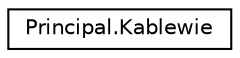 digraph "Graphical Class Hierarchy"
{
  edge [fontname="Helvetica",fontsize="10",labelfontname="Helvetica",labelfontsize="10"];
  node [fontname="Helvetica",fontsize="10",shape=record];
  rankdir="LR";
  Node1 [label="Principal.Kablewie",height=0.2,width=0.4,color="black", fillcolor="white", style="filled",URL="$class_principal_1_1_kablewie.html",tooltip="Launches Kablewie game. "];
}
